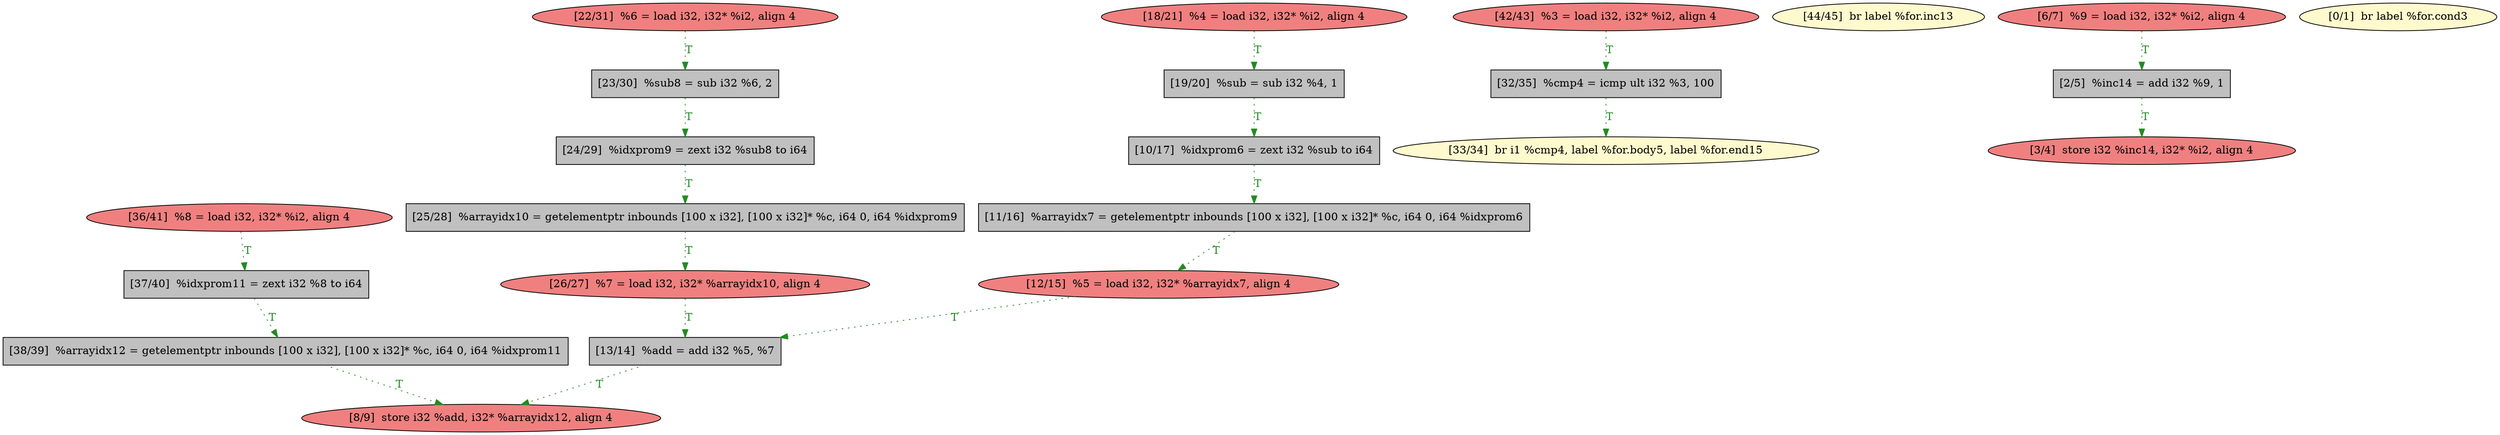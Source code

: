 
digraph G {


node385 [fillcolor=grey,label="[19/20]  %sub = sub i32 %4, 1",shape=rectangle,style=filled ]
node388 [fillcolor=grey,label="[38/39]  %arrayidx12 = getelementptr inbounds [100 x i32], [100 x i32]* %c, i64 0, i64 %idxprom11",shape=rectangle,style=filled ]
node384 [fillcolor=lightcoral,label="[36/41]  %8 = load i32, i32* %i2, align 4",shape=ellipse,style=filled ]
node383 [fillcolor=grey,label="[32/35]  %cmp4 = icmp ult i32 %3, 100",shape=rectangle,style=filled ]
node371 [fillcolor=grey,label="[37/40]  %idxprom11 = zext i32 %8 to i64",shape=rectangle,style=filled ]
node387 [fillcolor=lightcoral,label="[12/15]  %5 = load i32, i32* %arrayidx7, align 4",shape=ellipse,style=filled ]
node366 [fillcolor=grey,label="[10/17]  %idxprom6 = zext i32 %sub to i64",shape=rectangle,style=filled ]
node374 [fillcolor=lemonchiffon,label="[33/34]  br i1 %cmp4, label %for.body5, label %for.end15",shape=ellipse,style=filled ]
node370 [fillcolor=grey,label="[24/29]  %idxprom9 = zext i32 %sub8 to i64",shape=rectangle,style=filled ]
node368 [fillcolor=grey,label="[11/16]  %arrayidx7 = getelementptr inbounds [100 x i32], [100 x i32]* %c, i64 0, i64 %idxprom6",shape=rectangle,style=filled ]
node373 [fillcolor=lightcoral,label="[8/9]  store i32 %add, i32* %arrayidx12, align 4",shape=ellipse,style=filled ]
node369 [fillcolor=lemonchiffon,label="[44/45]  br label %for.inc13",shape=ellipse,style=filled ]
node375 [fillcolor=lightcoral,label="[6/7]  %9 = load i32, i32* %i2, align 4",shape=ellipse,style=filled ]
node381 [fillcolor=grey,label="[2/5]  %inc14 = add i32 %9, 1",shape=rectangle,style=filled ]
node367 [fillcolor=lightcoral,label="[26/27]  %7 = load i32, i32* %arrayidx10, align 4",shape=ellipse,style=filled ]
node372 [fillcolor=grey,label="[23/30]  %sub8 = sub i32 %6, 2",shape=rectangle,style=filled ]
node382 [fillcolor=lightcoral,label="[42/43]  %3 = load i32, i32* %i2, align 4",shape=ellipse,style=filled ]
node376 [fillcolor=lemonchiffon,label="[0/1]  br label %for.cond3",shape=ellipse,style=filled ]
node377 [fillcolor=lightcoral,label="[22/31]  %6 = load i32, i32* %i2, align 4",shape=ellipse,style=filled ]
node378 [fillcolor=lightcoral,label="[18/21]  %4 = load i32, i32* %i2, align 4",shape=ellipse,style=filled ]
node386 [fillcolor=grey,label="[25/28]  %arrayidx10 = getelementptr inbounds [100 x i32], [100 x i32]* %c, i64 0, i64 %idxprom9",shape=rectangle,style=filled ]
node379 [fillcolor=grey,label="[13/14]  %add = add i32 %5, %7",shape=rectangle,style=filled ]
node380 [fillcolor=lightcoral,label="[3/4]  store i32 %inc14, i32* %i2, align 4",shape=ellipse,style=filled ]

node378->node385 [style=dotted,color=forestgreen,label="T",fontcolor=forestgreen ]
node377->node372 [style=dotted,color=forestgreen,label="T",fontcolor=forestgreen ]
node382->node383 [style=dotted,color=forestgreen,label="T",fontcolor=forestgreen ]
node388->node373 [style=dotted,color=forestgreen,label="T",fontcolor=forestgreen ]
node383->node374 [style=dotted,color=forestgreen,label="T",fontcolor=forestgreen ]
node366->node368 [style=dotted,color=forestgreen,label="T",fontcolor=forestgreen ]
node386->node367 [style=dotted,color=forestgreen,label="T",fontcolor=forestgreen ]
node367->node379 [style=dotted,color=forestgreen,label="T",fontcolor=forestgreen ]
node379->node373 [style=dotted,color=forestgreen,label="T",fontcolor=forestgreen ]
node372->node370 [style=dotted,color=forestgreen,label="T",fontcolor=forestgreen ]
node381->node380 [style=dotted,color=forestgreen,label="T",fontcolor=forestgreen ]
node375->node381 [style=dotted,color=forestgreen,label="T",fontcolor=forestgreen ]
node368->node387 [style=dotted,color=forestgreen,label="T",fontcolor=forestgreen ]
node370->node386 [style=dotted,color=forestgreen,label="T",fontcolor=forestgreen ]
node387->node379 [style=dotted,color=forestgreen,label="T",fontcolor=forestgreen ]
node371->node388 [style=dotted,color=forestgreen,label="T",fontcolor=forestgreen ]
node384->node371 [style=dotted,color=forestgreen,label="T",fontcolor=forestgreen ]
node385->node366 [style=dotted,color=forestgreen,label="T",fontcolor=forestgreen ]


}

